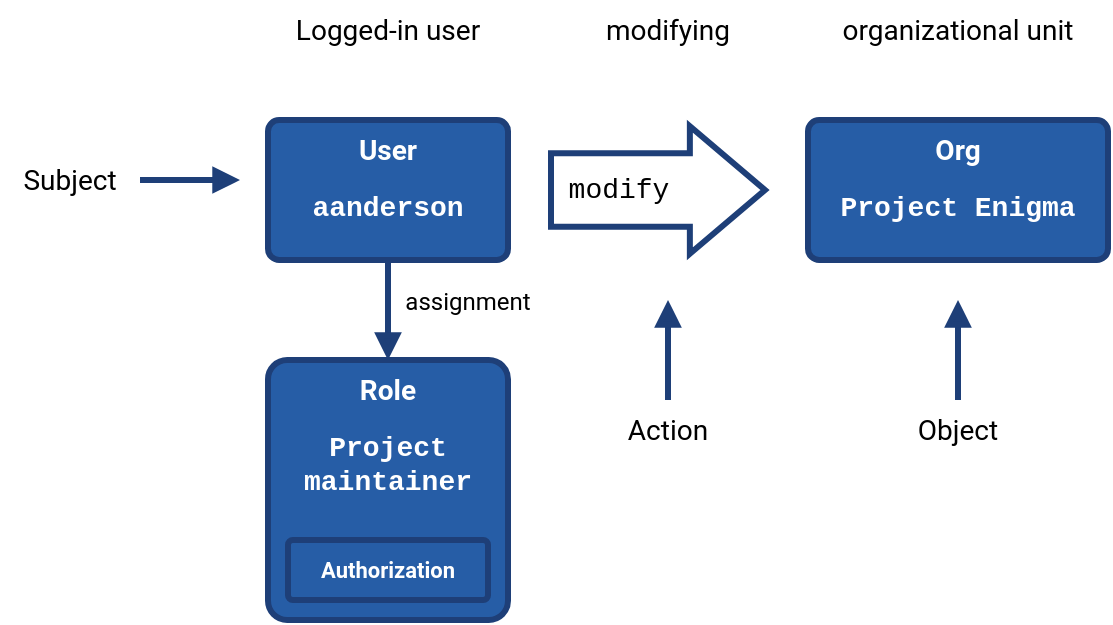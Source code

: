 <mxfile version="18.1.3" type="device"><diagram id="43pfkXMlwU1ZzaooSU9l" name="Page-1"><mxGraphModel dx="775" dy="502" grid="1" gridSize="10" guides="1" tooltips="1" connect="1" arrows="1" fold="1" page="1" pageScale="1" pageWidth="827" pageHeight="1169" math="0" shadow="0"><root><mxCell id="0"/><mxCell id="1" parent="0"/><mxCell id="n1d-yau_zVzL3IA9N-CB-1" value="&lt;font color=&quot;#ffffff&quot; face=&quot;Roboto&quot; data-font-src=&quot;https://fonts.googleapis.com/css?family=Roboto&quot; style=&quot;line-height: 125%; font-size: 14px;&quot;&gt;User&lt;br&gt;&lt;/font&gt;&lt;p&gt;&lt;font face=&quot;Courier New&quot; color=&quot;#ffffff&quot; data-font-src=&quot;https://fonts.googleapis.com/css?family=Roboto&quot; style=&quot;line-height: 125%; font-size: 14px;&quot;&gt;aanderson&lt;/font&gt;&lt;/p&gt;" style="rounded=1;whiteSpace=wrap;html=1;strokeWidth=3;arcSize=8;strokeColor=#1E3F78;fillColor=#265DA6;fontStyle=1;spacing=2;fontSize=11;verticalAlign=top;" vertex="1" parent="1"><mxGeometry x="164" y="90" width="120" height="70" as="geometry"/></mxCell><mxCell id="n1d-yau_zVzL3IA9N-CB-2" value="&lt;font color=&quot;#ffffff&quot; face=&quot;Roboto&quot; data-font-src=&quot;https://fonts.googleapis.com/css?family=Roboto&quot; style=&quot;line-height: 125%; font-size: 14px;&quot;&gt;Org&lt;br&gt;&lt;/font&gt;&lt;p&gt;&lt;font face=&quot;Courier New&quot; color=&quot;#ffffff&quot; data-font-src=&quot;https://fonts.googleapis.com/css?family=Roboto&quot; style=&quot;line-height: 125%; font-size: 14px;&quot;&gt;Project Enigma&lt;/font&gt;&lt;/p&gt;" style="rounded=1;whiteSpace=wrap;html=1;strokeWidth=3;arcSize=8;strokeColor=#1E3F78;fillColor=#265DA6;fontStyle=1;spacing=2;fontSize=11;verticalAlign=top;" vertex="1" parent="1"><mxGeometry x="434" y="90" width="150" height="70" as="geometry"/></mxCell><mxCell id="n1d-yau_zVzL3IA9N-CB-3" value="" style="shape=flexArrow;endArrow=classic;html=1;rounded=0;fontFamily=Courier New;fontSize=14;width=34.762;endSize=11.524;endWidth=23.923;strokeColor=#1E3F78;strokeWidth=3;" edge="1" parent="1"><mxGeometry width="50" height="50" relative="1" as="geometry"><mxPoint x="304" y="125" as="sourcePoint"/><mxPoint x="414" y="125" as="targetPoint"/></mxGeometry></mxCell><mxCell id="n1d-yau_zVzL3IA9N-CB-4" value="modify" style="edgeLabel;html=1;align=center;verticalAlign=middle;resizable=0;points=[];fontSize=14;fontFamily=Courier New;" vertex="1" connectable="0" parent="n1d-yau_zVzL3IA9N-CB-3"><mxGeometry x="-0.373" relative="1" as="geometry"><mxPoint as="offset"/></mxGeometry></mxCell><mxCell id="n1d-yau_zVzL3IA9N-CB-5" value="Logged-in user" style="text;html=1;strokeColor=none;fillColor=none;align=center;verticalAlign=middle;whiteSpace=wrap;rounded=0;fontFamily=Roboto;fontSize=14;fontSource=https%3A%2F%2Ffonts.googleapis.com%2Fcss%3Ffamily%3DRoboto;" vertex="1" parent="1"><mxGeometry x="164" y="30" width="120" height="30" as="geometry"/></mxCell><mxCell id="n1d-yau_zVzL3IA9N-CB-6" value="organizational unit" style="text;html=1;strokeColor=none;fillColor=none;align=center;verticalAlign=middle;whiteSpace=wrap;rounded=0;fontFamily=Roboto;fontSize=14;fontSource=https%3A%2F%2Ffonts.googleapis.com%2Fcss%3Ffamily%3DRoboto;" vertex="1" parent="1"><mxGeometry x="434" y="30" width="150" height="30" as="geometry"/></mxCell><mxCell id="n1d-yau_zVzL3IA9N-CB-7" value="modifying" style="text;html=1;strokeColor=none;fillColor=none;align=center;verticalAlign=middle;whiteSpace=wrap;rounded=0;fontFamily=Roboto;fontSize=14;fontSource=https%3A%2F%2Ffonts.googleapis.com%2Fcss%3Ffamily%3DRoboto;" vertex="1" parent="1"><mxGeometry x="304" y="30" width="120" height="30" as="geometry"/></mxCell><mxCell id="n1d-yau_zVzL3IA9N-CB-8" value="Subject" style="text;html=1;strokeColor=none;fillColor=none;align=center;verticalAlign=middle;whiteSpace=wrap;rounded=0;fontFamily=Roboto;fontSize=14;fontSource=https%3A%2F%2Ffonts.googleapis.com%2Fcss%3Ffamily%3DRoboto;" vertex="1" parent="1"><mxGeometry x="30" y="110" width="70" height="20" as="geometry"/></mxCell><mxCell id="n1d-yau_zVzL3IA9N-CB-9" value="" style="endArrow=block;html=1;strokeWidth=3;strokeColor=#1E3F78;endFill=1;rounded=0;fontFamily=Roboto;fontSource=https%3A%2F%2Ffonts.googleapis.com%2Fcss%3Ffamily%3DRoboto;fontSize=14;" edge="1" parent="1"><mxGeometry width="50" height="50" relative="1" as="geometry"><mxPoint x="100" y="120" as="sourcePoint"/><mxPoint x="150" y="120" as="targetPoint"/></mxGeometry></mxCell><mxCell id="n1d-yau_zVzL3IA9N-CB-10" value="Object" style="text;html=1;strokeColor=none;fillColor=none;align=center;verticalAlign=middle;whiteSpace=wrap;rounded=0;fontFamily=Roboto;fontSize=14;fontSource=https%3A%2F%2Ffonts.googleapis.com%2Fcss%3Ffamily%3DRoboto;" vertex="1" parent="1"><mxGeometry x="449" y="230" width="120" height="30" as="geometry"/></mxCell><mxCell id="n1d-yau_zVzL3IA9N-CB-11" value="" style="endArrow=block;html=1;strokeWidth=3;strokeColor=#1E3F78;endFill=1;rounded=0;fontFamily=Roboto;fontSource=https%3A%2F%2Ffonts.googleapis.com%2Fcss%3Ffamily%3DRoboto;fontSize=14;" edge="1" parent="1"><mxGeometry width="50" height="50" relative="1" as="geometry"><mxPoint x="509" y="230" as="sourcePoint"/><mxPoint x="509" y="180" as="targetPoint"/></mxGeometry></mxCell><mxCell id="n1d-yau_zVzL3IA9N-CB-12" value="Action" style="text;html=1;strokeColor=none;fillColor=none;align=center;verticalAlign=middle;whiteSpace=wrap;rounded=0;fontFamily=Roboto;fontSize=14;fontSource=https%3A%2F%2Ffonts.googleapis.com%2Fcss%3Ffamily%3DRoboto;" vertex="1" parent="1"><mxGeometry x="304" y="230" width="120" height="30" as="geometry"/></mxCell><mxCell id="n1d-yau_zVzL3IA9N-CB-13" value="" style="endArrow=block;html=1;strokeWidth=3;strokeColor=#1E3F78;endFill=1;rounded=0;fontFamily=Roboto;fontSource=https%3A%2F%2Ffonts.googleapis.com%2Fcss%3Ffamily%3DRoboto;fontSize=14;" edge="1" parent="1"><mxGeometry width="50" height="50" relative="1" as="geometry"><mxPoint x="364" y="230" as="sourcePoint"/><mxPoint x="364" y="180" as="targetPoint"/></mxGeometry></mxCell><mxCell id="n1d-yau_zVzL3IA9N-CB-14" value="&lt;font color=&quot;#ffffff&quot; face=&quot;Roboto&quot; data-font-src=&quot;https://fonts.googleapis.com/css?family=Roboto&quot; style=&quot;line-height: 125%; font-size: 14px;&quot;&gt;Role&lt;br&gt;&lt;/font&gt;&lt;p&gt;&lt;font face=&quot;Courier New&quot; color=&quot;#ffffff&quot; data-font-src=&quot;https://fonts.googleapis.com/css?family=Roboto&quot; style=&quot;line-height: 125%; font-size: 14px;&quot;&gt;Project maintainer&lt;/font&gt;&lt;/p&gt;" style="rounded=1;whiteSpace=wrap;html=1;strokeWidth=3;arcSize=8;strokeColor=#1E3F78;fillColor=#265DA6;fontStyle=1;spacing=2;fontSize=11;verticalAlign=top;" vertex="1" parent="1"><mxGeometry x="164" y="210" width="120" height="130" as="geometry"/></mxCell><mxCell id="n1d-yau_zVzL3IA9N-CB-16" value="" style="endArrow=block;html=1;strokeWidth=3;strokeColor=#1E3F78;endFill=1;rounded=0;fontFamily=Roboto;fontSource=https%3A%2F%2Ffonts.googleapis.com%2Fcss%3Ffamily%3DRoboto;fontSize=14;exitX=0.5;exitY=1;exitDx=0;exitDy=0;entryX=0.5;entryY=0;entryDx=0;entryDy=0;" edge="1" parent="1" source="n1d-yau_zVzL3IA9N-CB-1" target="n1d-yau_zVzL3IA9N-CB-14"><mxGeometry width="50" height="50" relative="1" as="geometry"><mxPoint x="444" y="180" as="sourcePoint"/><mxPoint x="494" y="130" as="targetPoint"/></mxGeometry></mxCell><mxCell id="n1d-yau_zVzL3IA9N-CB-17" value="&lt;font style=&quot;font-size: 12px;&quot;&gt;assignment&lt;/font&gt;" style="text;html=1;strokeColor=none;fillColor=none;align=center;verticalAlign=middle;whiteSpace=wrap;rounded=0;fontFamily=Roboto;fontSize=14;fontSource=https%3A%2F%2Ffonts.googleapis.com%2Fcss%3Ffamily%3DRoboto;" vertex="1" parent="1"><mxGeometry x="204" y="170" width="120" height="20" as="geometry"/></mxCell><mxCell id="n1d-yau_zVzL3IA9N-CB-22" value="&lt;font color=&quot;#ffffff&quot; face=&quot;Roboto&quot; data-font-src=&quot;https://fonts.googleapis.com/css?family=Roboto&quot; style=&quot;font-size: 11px; line-height: 125%;&quot;&gt;Authorization&lt;/font&gt;" style="rounded=1;whiteSpace=wrap;html=1;strokeWidth=3;arcSize=8;strokeColor=#1E3F78;fillColor=#265DA6;fontStyle=1;spacing=2;fontSize=11;fontFamily=Roboto;fontSource=https%3A%2F%2Ffonts.googleapis.com%2Fcss%3Ffamily%3DRoboto;" vertex="1" parent="1"><mxGeometry x="174" y="300" width="100" height="30" as="geometry"/></mxCell></root></mxGraphModel></diagram></mxfile>